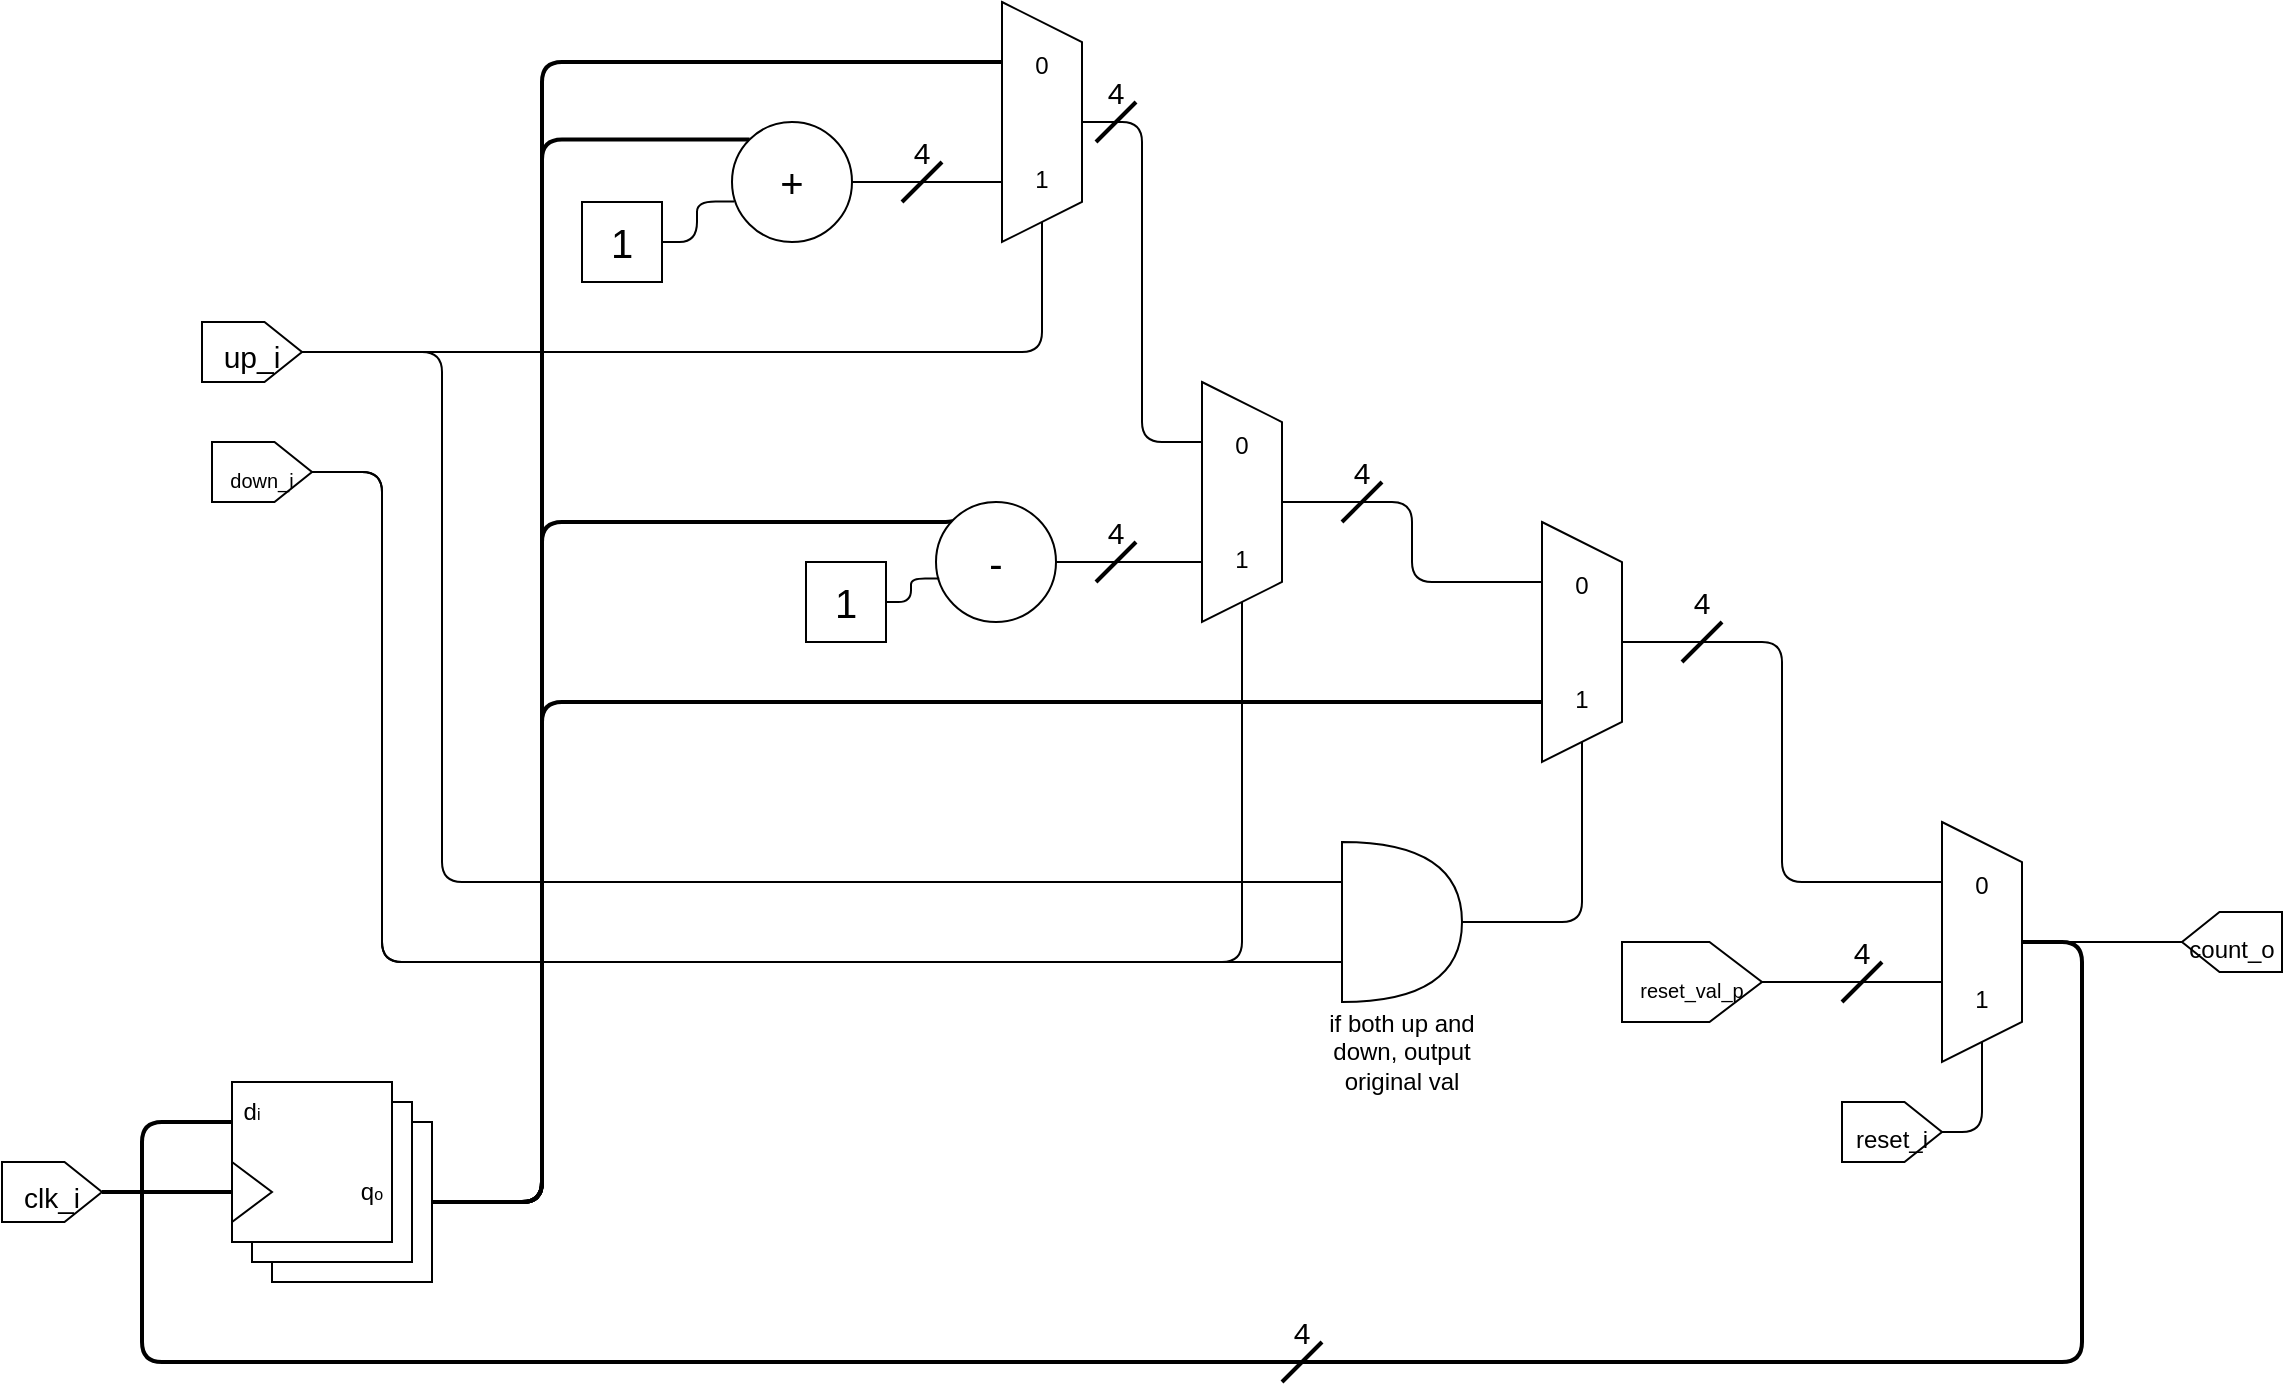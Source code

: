<mxfile>
    <diagram id="DLU66gj_QPyWBQAY3d4B" name="Page-1">
        <mxGraphModel dx="953" dy="574" grid="1" gridSize="10" guides="1" tooltips="1" connect="1" arrows="1" fold="1" page="1" pageScale="1" pageWidth="1400" pageHeight="850" math="0" shadow="0">
            <root>
                <mxCell id="0"/>
                <mxCell id="1" parent="0"/>
                <mxCell id="25" style="edgeStyle=orthogonalEdgeStyle;html=1;exitX=1;exitY=0.5;exitDx=0;exitDy=0;entryX=0;entryY=0;entryDx=0;entryDy=0;fontSize=10;endArrow=none;endFill=0;strokeWidth=2;" parent="1" source="16" target="2" edge="1">
                    <mxGeometry relative="1" as="geometry">
                        <Array as="points">
                            <mxPoint x="410" y="700"/>
                            <mxPoint x="410" y="169"/>
                        </Array>
                    </mxGeometry>
                </mxCell>
                <mxCell id="26" style="edgeStyle=orthogonalEdgeStyle;html=1;exitX=1;exitY=0.5;exitDx=0;exitDy=0;fontSize=10;endArrow=none;endFill=0;strokeWidth=2;entryX=0;entryY=0;entryDx=0;entryDy=0;" parent="1" source="16" target="3" edge="1">
                    <mxGeometry relative="1" as="geometry">
                        <Array as="points">
                            <mxPoint x="410" y="700"/>
                            <mxPoint x="410" y="360"/>
                            <mxPoint x="616" y="360"/>
                        </Array>
                        <mxPoint x="490" y="360" as="targetPoint"/>
                    </mxGeometry>
                </mxCell>
                <mxCell id="28" style="edgeStyle=orthogonalEdgeStyle;html=1;exitX=1;exitY=0.5;exitDx=0;exitDy=0;fontSize=10;endArrow=none;endFill=0;entryX=0.25;entryY=1;entryDx=0;entryDy=0;strokeWidth=2;" parent="1" source="16" target="4" edge="1">
                    <mxGeometry relative="1" as="geometry">
                        <mxPoint x="210" y="560" as="targetPoint"/>
                        <Array as="points">
                            <mxPoint x="410" y="700"/>
                            <mxPoint x="410" y="130"/>
                        </Array>
                    </mxGeometry>
                </mxCell>
                <mxCell id="48" style="edgeStyle=orthogonalEdgeStyle;html=1;exitX=1;exitY=0.5;exitDx=0;exitDy=0;entryX=0.75;entryY=1;entryDx=0;entryDy=0;endArrow=none;endFill=0;strokeWidth=2;" edge="1" parent="1" source="16" target="44">
                    <mxGeometry relative="1" as="geometry">
                        <Array as="points">
                            <mxPoint x="410" y="700"/>
                            <mxPoint x="410" y="450"/>
                        </Array>
                    </mxGeometry>
                </mxCell>
                <mxCell id="16" value="" style="whiteSpace=wrap;html=1;aspect=fixed;fontSize=20;" parent="1" vertex="1">
                    <mxGeometry x="275" y="660" width="80" height="80" as="geometry"/>
                </mxCell>
                <mxCell id="15" value="" style="whiteSpace=wrap;html=1;aspect=fixed;fontSize=20;" parent="1" vertex="1">
                    <mxGeometry x="265" y="650" width="80" height="80" as="geometry"/>
                </mxCell>
                <mxCell id="5" style="edgeStyle=orthogonalEdgeStyle;html=1;exitX=1;exitY=0.5;exitDx=0;exitDy=0;entryX=0.75;entryY=1;entryDx=0;entryDy=0;fontSize=20;endArrow=none;endFill=0;" parent="1" source="2" target="4" edge="1">
                    <mxGeometry relative="1" as="geometry"/>
                </mxCell>
                <mxCell id="2" value="&lt;font style=&quot;font-size: 20px;&quot;&gt;+&lt;/font&gt;" style="ellipse;whiteSpace=wrap;html=1;aspect=fixed;" parent="1" vertex="1">
                    <mxGeometry x="505" y="160" width="60" height="60" as="geometry"/>
                </mxCell>
                <mxCell id="18" style="edgeStyle=orthogonalEdgeStyle;html=1;exitX=1;exitY=0.5;exitDx=0;exitDy=0;entryX=0.75;entryY=1;entryDx=0;entryDy=0;fontSize=20;endArrow=none;endFill=0;" parent="1" source="3" target="14" edge="1">
                    <mxGeometry relative="1" as="geometry"/>
                </mxCell>
                <mxCell id="3" value="&lt;font style=&quot;font-size: 20px;&quot;&gt;-&lt;/font&gt;" style="ellipse;whiteSpace=wrap;html=1;aspect=fixed;" parent="1" vertex="1">
                    <mxGeometry x="607" y="350" width="60" height="60" as="geometry"/>
                </mxCell>
                <mxCell id="30" style="edgeStyle=orthogonalEdgeStyle;html=1;exitX=0.5;exitY=0;exitDx=0;exitDy=0;entryX=0.25;entryY=1;entryDx=0;entryDy=0;fontSize=10;endArrow=none;endFill=0;" parent="1" source="4" target="14" edge="1">
                    <mxGeometry relative="1" as="geometry"/>
                </mxCell>
                <mxCell id="4" value="&lt;div style=&quot;text-align: left;&quot;&gt;&lt;span style=&quot;background-color: initial;&quot;&gt;0&lt;/span&gt;&lt;/div&gt;&lt;div style=&quot;text-align: left;&quot;&gt;&lt;br&gt;&lt;/div&gt;&lt;div style=&quot;text-align: left;&quot;&gt;&lt;br&gt;&lt;/div&gt;&lt;div style=&quot;text-align: left;&quot;&gt;&lt;br&gt;&lt;/div&gt;&lt;div style=&quot;text-align: left;&quot;&gt;&lt;span style=&quot;background-color: initial;&quot;&gt;1&lt;/span&gt;&lt;/div&gt;" style="shape=trapezoid;perimeter=trapezoidPerimeter;whiteSpace=wrap;html=1;fixedSize=1;direction=south;" parent="1" vertex="1">
                    <mxGeometry x="640" y="100" width="40" height="120" as="geometry"/>
                </mxCell>
                <mxCell id="6" value="" style="whiteSpace=wrap;html=1;aspect=fixed;fontSize=20;" parent="1" vertex="1">
                    <mxGeometry x="255" y="640" width="80" height="80" as="geometry"/>
                </mxCell>
                <mxCell id="7" value="" style="triangle;whiteSpace=wrap;html=1;fontSize=20;" parent="1" vertex="1">
                    <mxGeometry x="255" y="680" width="20" height="30" as="geometry"/>
                </mxCell>
                <mxCell id="10" style="edgeStyle=orthogonalEdgeStyle;html=1;exitX=1;exitY=0.5;exitDx=0;exitDy=0;entryX=0.017;entryY=0.663;entryDx=0;entryDy=0;entryPerimeter=0;fontSize=20;endArrow=none;endFill=0;" parent="1" source="8" target="2" edge="1">
                    <mxGeometry relative="1" as="geometry"/>
                </mxCell>
                <mxCell id="8" value="1" style="whiteSpace=wrap;html=1;aspect=fixed;fontSize=20;" parent="1" vertex="1">
                    <mxGeometry x="430" y="200" width="40" height="40" as="geometry"/>
                </mxCell>
                <mxCell id="13" style="edgeStyle=orthogonalEdgeStyle;html=1;exitX=1;exitY=0.5;exitDx=0;exitDy=0;entryX=0.027;entryY=0.637;entryDx=0;entryDy=0;entryPerimeter=0;fontSize=20;endArrow=none;endFill=0;" parent="1" source="9" target="3" edge="1">
                    <mxGeometry relative="1" as="geometry"/>
                </mxCell>
                <mxCell id="9" value="1" style="whiteSpace=wrap;html=1;aspect=fixed;fontSize=20;" parent="1" vertex="1">
                    <mxGeometry x="542" y="380" width="40" height="40" as="geometry"/>
                </mxCell>
                <mxCell id="46" style="edgeStyle=orthogonalEdgeStyle;html=1;exitX=0.5;exitY=0;exitDx=0;exitDy=0;entryX=0.25;entryY=1;entryDx=0;entryDy=0;endArrow=none;endFill=0;" edge="1" parent="1" source="14" target="44">
                    <mxGeometry relative="1" as="geometry">
                        <Array as="points">
                            <mxPoint x="845" y="350"/>
                            <mxPoint x="845" y="390"/>
                        </Array>
                    </mxGeometry>
                </mxCell>
                <mxCell id="14" value="0&lt;br&gt;&lt;br&gt;&lt;br&gt;&lt;br&gt;1" style="shape=trapezoid;perimeter=trapezoidPerimeter;whiteSpace=wrap;html=1;fixedSize=1;direction=south;" parent="1" vertex="1">
                    <mxGeometry x="740" y="290" width="40" height="120" as="geometry"/>
                </mxCell>
                <mxCell id="23" style="edgeStyle=orthogonalEdgeStyle;html=1;exitX=0.5;exitY=1;exitDx=0;exitDy=0;entryX=1;entryY=0.5;entryDx=0;entryDy=0;fontSize=10;endArrow=none;endFill=0;" parent="1" source="19" target="4" edge="1">
                    <mxGeometry relative="1" as="geometry"/>
                </mxCell>
                <mxCell id="19" value="&lt;font style=&quot;font-size: 15px;&quot;&gt;up_i&lt;/font&gt;" style="shape=offPageConnector;whiteSpace=wrap;html=1;fontSize=20;direction=north;" parent="1" vertex="1">
                    <mxGeometry x="240" y="260" width="50" height="30" as="geometry"/>
                </mxCell>
                <mxCell id="24" style="edgeStyle=orthogonalEdgeStyle;html=1;exitX=1;exitY=0.5;exitDx=0;exitDy=0;entryX=1;entryY=0.5;entryDx=0;entryDy=0;fontSize=10;endArrow=none;endFill=0;exitPerimeter=0;" parent="1" target="44" edge="1">
                    <mxGeometry relative="1" as="geometry">
                        <Array as="points">
                            <mxPoint x="930" y="560"/>
                        </Array>
                        <mxPoint x="860" y="560" as="sourcePoint"/>
                    </mxGeometry>
                </mxCell>
                <mxCell id="47" style="edgeStyle=orthogonalEdgeStyle;html=1;exitX=0.5;exitY=1;exitDx=0;exitDy=0;entryX=1;entryY=0.5;entryDx=0;entryDy=0;endArrow=none;endFill=0;" edge="1" parent="1" source="21" target="14">
                    <mxGeometry relative="1" as="geometry">
                        <Array as="points">
                            <mxPoint x="330" y="335"/>
                            <mxPoint x="330" y="580"/>
                            <mxPoint x="760" y="580"/>
                        </Array>
                    </mxGeometry>
                </mxCell>
                <mxCell id="21" value="&lt;font style=&quot;font-size: 10px;&quot;&gt;down_i&lt;/font&gt;" style="shape=offPageConnector;whiteSpace=wrap;html=1;fontSize=20;direction=north;" parent="1" vertex="1">
                    <mxGeometry x="245" y="320" width="50" height="30" as="geometry"/>
                </mxCell>
                <mxCell id="40" style="edgeStyle=orthogonalEdgeStyle;html=1;exitX=0.5;exitY=1;exitDx=0;exitDy=0;fontSize=10;endArrow=none;endFill=0;entryX=0.175;entryY=0.75;entryDx=0;entryDy=0;entryPerimeter=0;" parent="1" source="21" edge="1">
                    <mxGeometry relative="1" as="geometry">
                        <mxPoint x="810.5" y="580" as="targetPoint"/>
                        <mxPoint x="160" y="550.0" as="sourcePoint"/>
                        <Array as="points">
                            <mxPoint x="330" y="335"/>
                            <mxPoint x="330" y="580"/>
                        </Array>
                    </mxGeometry>
                </mxCell>
                <mxCell id="41" style="edgeStyle=orthogonalEdgeStyle;html=1;exitX=0.5;exitY=1;exitDx=0;exitDy=0;fontSize=10;endArrow=none;endFill=0;entryX=0.175;entryY=0.25;entryDx=0;entryDy=0;entryPerimeter=0;" parent="1" source="19" edge="1">
                    <mxGeometry relative="1" as="geometry">
                        <mxPoint x="810.5" y="540" as="targetPoint"/>
                        <mxPoint x="120" y="345.0" as="sourcePoint"/>
                        <Array as="points">
                            <mxPoint x="360" y="275"/>
                            <mxPoint x="360" y="540"/>
                        </Array>
                    </mxGeometry>
                </mxCell>
                <mxCell id="73" style="edgeStyle=orthogonalEdgeStyle;html=1;exitX=0.5;exitY=0;exitDx=0;exitDy=0;entryX=0.25;entryY=1;entryDx=0;entryDy=0;strokeWidth=1;fontSize=15;endArrow=none;endFill=0;" edge="1" parent="1" source="44" target="68">
                    <mxGeometry relative="1" as="geometry"/>
                </mxCell>
                <mxCell id="44" value="0&lt;br&gt;&lt;br&gt;&lt;br&gt;&lt;br&gt;1" style="shape=trapezoid;perimeter=trapezoidPerimeter;whiteSpace=wrap;html=1;fixedSize=1;direction=south;" vertex="1" parent="1">
                    <mxGeometry x="910" y="360" width="40" height="120" as="geometry"/>
                </mxCell>
                <mxCell id="49" value="" style="shape=or;whiteSpace=wrap;html=1;" vertex="1" parent="1">
                    <mxGeometry x="810" y="520" width="60" height="80" as="geometry"/>
                </mxCell>
                <mxCell id="52" value="&lt;font style=&quot;font-size: 12px;&quot;&gt;count_o&lt;/font&gt;" style="shape=offPageConnector;whiteSpace=wrap;html=1;fontSize=20;direction=south;" vertex="1" parent="1">
                    <mxGeometry x="1230" y="555" width="50" height="30" as="geometry"/>
                </mxCell>
                <mxCell id="55" style="edgeStyle=orthogonalEdgeStyle;html=1;exitX=0.5;exitY=1;exitDx=0;exitDy=0;entryX=0;entryY=0.5;entryDx=0;entryDy=0;strokeWidth=2;fontSize=15;endArrow=none;endFill=0;" edge="1" parent="1" source="54" target="7">
                    <mxGeometry relative="1" as="geometry"/>
                </mxCell>
                <mxCell id="54" value="&lt;font style=&quot;font-size: 14px;&quot;&gt;clk_i&lt;/font&gt;" style="shape=offPageConnector;whiteSpace=wrap;html=1;fontSize=20;direction=north;" vertex="1" parent="1">
                    <mxGeometry x="140" y="680" width="50" height="30" as="geometry"/>
                </mxCell>
                <mxCell id="56" value="" style="endArrow=none;html=1;strokeWidth=2;fontSize=15;" edge="1" parent="1">
                    <mxGeometry width="50" height="50" relative="1" as="geometry">
                        <mxPoint x="590" y="200" as="sourcePoint"/>
                        <mxPoint x="610" y="180" as="targetPoint"/>
                    </mxGeometry>
                </mxCell>
                <mxCell id="59" value="4" style="text;html=1;strokeColor=none;fillColor=none;align=center;verticalAlign=middle;whiteSpace=wrap;rounded=0;fontSize=15;" vertex="1" parent="1">
                    <mxGeometry x="570" y="160" width="60" height="30" as="geometry"/>
                </mxCell>
                <mxCell id="62" value="" style="endArrow=none;html=1;strokeWidth=2;fontSize=15;" edge="1" parent="1">
                    <mxGeometry width="50" height="50" relative="1" as="geometry">
                        <mxPoint x="687" y="170" as="sourcePoint"/>
                        <mxPoint x="707" y="150" as="targetPoint"/>
                    </mxGeometry>
                </mxCell>
                <mxCell id="63" value="4" style="text;html=1;strokeColor=none;fillColor=none;align=center;verticalAlign=middle;whiteSpace=wrap;rounded=0;fontSize=15;" vertex="1" parent="1">
                    <mxGeometry x="667" y="130" width="60" height="30" as="geometry"/>
                </mxCell>
                <mxCell id="64" value="" style="endArrow=none;html=1;strokeWidth=2;fontSize=15;" edge="1" parent="1">
                    <mxGeometry width="50" height="50" relative="1" as="geometry">
                        <mxPoint x="687" y="390" as="sourcePoint"/>
                        <mxPoint x="707" y="370" as="targetPoint"/>
                    </mxGeometry>
                </mxCell>
                <mxCell id="65" value="4" style="text;html=1;strokeColor=none;fillColor=none;align=center;verticalAlign=middle;whiteSpace=wrap;rounded=0;fontSize=15;" vertex="1" parent="1">
                    <mxGeometry x="667" y="350" width="60" height="30" as="geometry"/>
                </mxCell>
                <mxCell id="66" value="" style="endArrow=none;html=1;strokeWidth=2;fontSize=15;" edge="1" parent="1">
                    <mxGeometry width="50" height="50" relative="1" as="geometry">
                        <mxPoint x="810" y="360" as="sourcePoint"/>
                        <mxPoint x="830" y="340" as="targetPoint"/>
                    </mxGeometry>
                </mxCell>
                <mxCell id="67" value="4" style="text;html=1;strokeColor=none;fillColor=none;align=center;verticalAlign=middle;whiteSpace=wrap;rounded=0;fontSize=15;" vertex="1" parent="1">
                    <mxGeometry x="790" y="320" width="60" height="30" as="geometry"/>
                </mxCell>
                <mxCell id="81" style="edgeStyle=orthogonalEdgeStyle;html=1;exitX=0.5;exitY=0;exitDx=0;exitDy=0;entryX=0.5;entryY=1;entryDx=0;entryDy=0;strokeWidth=1;fontSize=12;endArrow=none;endFill=0;" edge="1" parent="1" source="68" target="52">
                    <mxGeometry relative="1" as="geometry"/>
                </mxCell>
                <mxCell id="82" style="edgeStyle=orthogonalEdgeStyle;html=1;exitX=0.5;exitY=0;exitDx=0;exitDy=0;strokeWidth=2;fontSize=12;endArrow=none;endFill=0;entryX=0;entryY=0.25;entryDx=0;entryDy=0;" edge="1" parent="1" source="68" target="6">
                    <mxGeometry relative="1" as="geometry">
                        <mxPoint x="250" y="670" as="targetPoint"/>
                        <Array as="points">
                            <mxPoint x="1180" y="570"/>
                            <mxPoint x="1180" y="780"/>
                            <mxPoint x="210" y="780"/>
                            <mxPoint x="210" y="660"/>
                        </Array>
                    </mxGeometry>
                </mxCell>
                <mxCell id="68" value="0&lt;br&gt;&lt;br&gt;&lt;br&gt;&lt;br&gt;1" style="shape=trapezoid;perimeter=trapezoidPerimeter;whiteSpace=wrap;html=1;fixedSize=1;direction=south;" vertex="1" parent="1">
                    <mxGeometry x="1110" y="510" width="40" height="120" as="geometry"/>
                </mxCell>
                <mxCell id="77" style="edgeStyle=none;html=1;exitX=0.5;exitY=1;exitDx=0;exitDy=0;strokeWidth=1;fontSize=15;endArrow=none;endFill=0;" edge="1" parent="1" source="71">
                    <mxGeometry relative="1" as="geometry">
                        <mxPoint x="1110" y="590" as="targetPoint"/>
                    </mxGeometry>
                </mxCell>
                <mxCell id="71" value="&lt;font style=&quot;font-size: 10px;&quot;&gt;reset_val_p&lt;/font&gt;" style="shape=offPageConnector;whiteSpace=wrap;html=1;fontSize=20;direction=north;" vertex="1" parent="1">
                    <mxGeometry x="950" y="570" width="70" height="40" as="geometry"/>
                </mxCell>
                <mxCell id="80" style="edgeStyle=orthogonalEdgeStyle;html=1;exitX=0.5;exitY=1;exitDx=0;exitDy=0;entryX=1;entryY=0.5;entryDx=0;entryDy=0;strokeWidth=1;fontSize=10;endArrow=none;endFill=0;" edge="1" parent="1" source="78" target="68">
                    <mxGeometry relative="1" as="geometry"/>
                </mxCell>
                <mxCell id="78" value="&lt;font style=&quot;font-size: 12px;&quot;&gt;reset_i&lt;/font&gt;" style="shape=offPageConnector;whiteSpace=wrap;html=1;fontSize=20;direction=north;" vertex="1" parent="1">
                    <mxGeometry x="1060" y="650" width="50" height="30" as="geometry"/>
                </mxCell>
                <mxCell id="83" value="" style="endArrow=none;html=1;strokeWidth=2;fontSize=15;" edge="1" parent="1">
                    <mxGeometry width="50" height="50" relative="1" as="geometry">
                        <mxPoint x="780" y="790" as="sourcePoint"/>
                        <mxPoint x="800" y="770.0" as="targetPoint"/>
                    </mxGeometry>
                </mxCell>
                <mxCell id="84" value="4" style="text;html=1;strokeColor=none;fillColor=none;align=center;verticalAlign=middle;whiteSpace=wrap;rounded=0;fontSize=15;" vertex="1" parent="1">
                    <mxGeometry x="760" y="750" width="60" height="30" as="geometry"/>
                </mxCell>
                <mxCell id="85" value="" style="endArrow=none;html=1;strokeWidth=2;fontSize=15;" edge="1" parent="1">
                    <mxGeometry width="50" height="50" relative="1" as="geometry">
                        <mxPoint x="1060" y="600" as="sourcePoint"/>
                        <mxPoint x="1080" y="580.0" as="targetPoint"/>
                    </mxGeometry>
                </mxCell>
                <mxCell id="86" value="4" style="text;html=1;strokeColor=none;fillColor=none;align=center;verticalAlign=middle;whiteSpace=wrap;rounded=0;fontSize=15;" vertex="1" parent="1">
                    <mxGeometry x="1040" y="560" width="60" height="30" as="geometry"/>
                </mxCell>
                <mxCell id="87" value="" style="endArrow=none;html=1;strokeWidth=2;fontSize=15;entryX=0.667;entryY=0.833;entryDx=0;entryDy=0;entryPerimeter=0;" edge="1" parent="1" target="88">
                    <mxGeometry width="50" height="50" relative="1" as="geometry">
                        <mxPoint x="980" y="430" as="sourcePoint"/>
                        <mxPoint x="1000" y="405.0" as="targetPoint"/>
                    </mxGeometry>
                </mxCell>
                <mxCell id="88" value="4" style="text;html=1;strokeColor=none;fillColor=none;align=center;verticalAlign=middle;whiteSpace=wrap;rounded=0;fontSize=15;" vertex="1" parent="1">
                    <mxGeometry x="960" y="385" width="60" height="30" as="geometry"/>
                </mxCell>
                <mxCell id="91" value="d&lt;font style=&quot;font-size: 8px;&quot;&gt;i&lt;/font&gt;" style="text;html=1;strokeColor=none;fillColor=none;align=center;verticalAlign=middle;whiteSpace=wrap;rounded=0;fontSize=12;" vertex="1" parent="1">
                    <mxGeometry x="235" y="640" width="60" height="30" as="geometry"/>
                </mxCell>
                <mxCell id="92" value="&lt;font style=&quot;&quot;&gt;q&lt;span style=&quot;font-size: 8px;&quot;&gt;o&lt;/span&gt;&lt;/font&gt;" style="text;html=1;strokeColor=none;fillColor=none;align=center;verticalAlign=middle;whiteSpace=wrap;rounded=0;fontSize=12;" vertex="1" parent="1">
                    <mxGeometry x="295" y="680" width="60" height="30" as="geometry"/>
                </mxCell>
                <mxCell id="93" value="&lt;font style=&quot;font-size: 12px;&quot;&gt;if both up and down, output original val&lt;/font&gt;" style="text;html=1;strokeColor=none;fillColor=none;align=center;verticalAlign=middle;whiteSpace=wrap;rounded=0;fontSize=8;" vertex="1" parent="1">
                    <mxGeometry x="785" y="610" width="110" height="30" as="geometry"/>
                </mxCell>
            </root>
        </mxGraphModel>
    </diagram>
</mxfile>